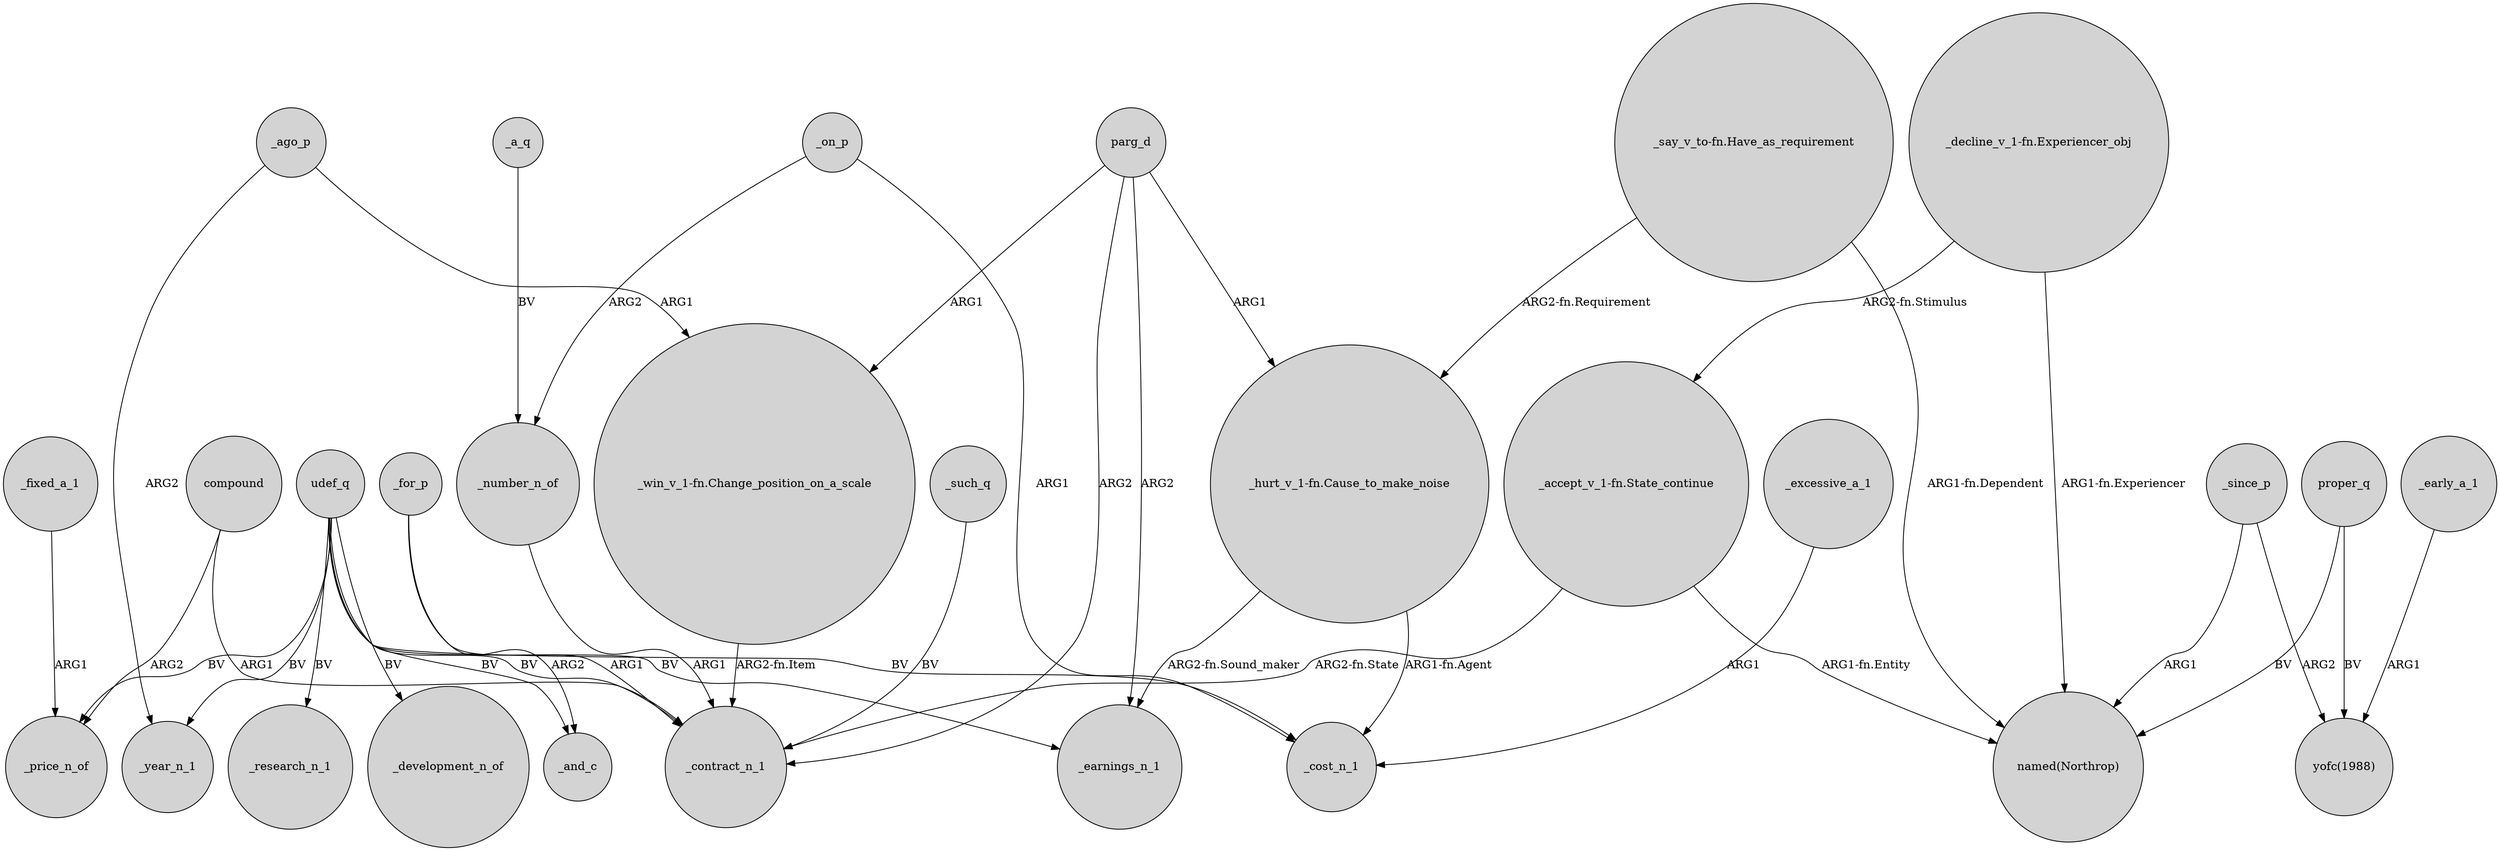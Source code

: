 digraph {
	node [shape=circle style=filled]
	parg_d -> _contract_n_1 [label=ARG2]
	"_accept_v_1-fn.State_continue" -> _contract_n_1 [label="ARG2-fn.State"]
	compound -> _contract_n_1 [label=ARG1]
	"_say_v_to-fn.Have_as_requirement" -> "_hurt_v_1-fn.Cause_to_make_noise" [label="ARG2-fn.Requirement"]
	"_decline_v_1-fn.Experiencer_obj" -> "named(Northrop)" [label="ARG1-fn.Experiencer"]
	parg_d -> "_hurt_v_1-fn.Cause_to_make_noise" [label=ARG1]
	udef_q -> _price_n_of [label=BV]
	_number_n_of -> _contract_n_1 [label=ARG1]
	_since_p -> "yofc(1988)" [label=ARG2]
	_fixed_a_1 -> _price_n_of [label=ARG1]
	"_hurt_v_1-fn.Cause_to_make_noise" -> _cost_n_1 [label="ARG1-fn.Agent"]
	proper_q -> "named(Northrop)" [label=BV]
	_on_p -> _number_n_of [label=ARG2]
	_such_q -> _contract_n_1 [label=BV]
	_since_p -> "named(Northrop)" [label=ARG1]
	"_accept_v_1-fn.State_continue" -> "named(Northrop)" [label="ARG1-fn.Entity"]
	_early_a_1 -> "yofc(1988)" [label=ARG1]
	udef_q -> _and_c [label=BV]
	"_say_v_to-fn.Have_as_requirement" -> "named(Northrop)" [label="ARG1-fn.Dependent"]
	"_decline_v_1-fn.Experiencer_obj" -> "_accept_v_1-fn.State_continue" [label="ARG2-fn.Stimulus"]
	compound -> _price_n_of [label=ARG2]
	parg_d -> "_win_v_1-fn.Change_position_on_a_scale" [label=ARG1]
	udef_q -> _earnings_n_1 [label=BV]
	udef_q -> _development_n_of [label=BV]
	"_win_v_1-fn.Change_position_on_a_scale" -> _contract_n_1 [label="ARG2-fn.Item"]
	udef_q -> _research_n_1 [label=BV]
	proper_q -> "yofc(1988)" [label=BV]
	_ago_p -> _year_n_1 [label=ARG2]
	_ago_p -> "_win_v_1-fn.Change_position_on_a_scale" [label=ARG1]
	udef_q -> _year_n_1 [label=BV]
	_a_q -> _number_n_of [label=BV]
	_excessive_a_1 -> _cost_n_1 [label=ARG1]
	_on_p -> _cost_n_1 [label=ARG1]
	"_hurt_v_1-fn.Cause_to_make_noise" -> _earnings_n_1 [label="ARG2-fn.Sound_maker"]
	_for_p -> _contract_n_1 [label=ARG1]
	udef_q -> _contract_n_1 [label=BV]
	parg_d -> _earnings_n_1 [label=ARG2]
	udef_q -> _cost_n_1 [label=BV]
	_for_p -> _and_c [label=ARG2]
}
